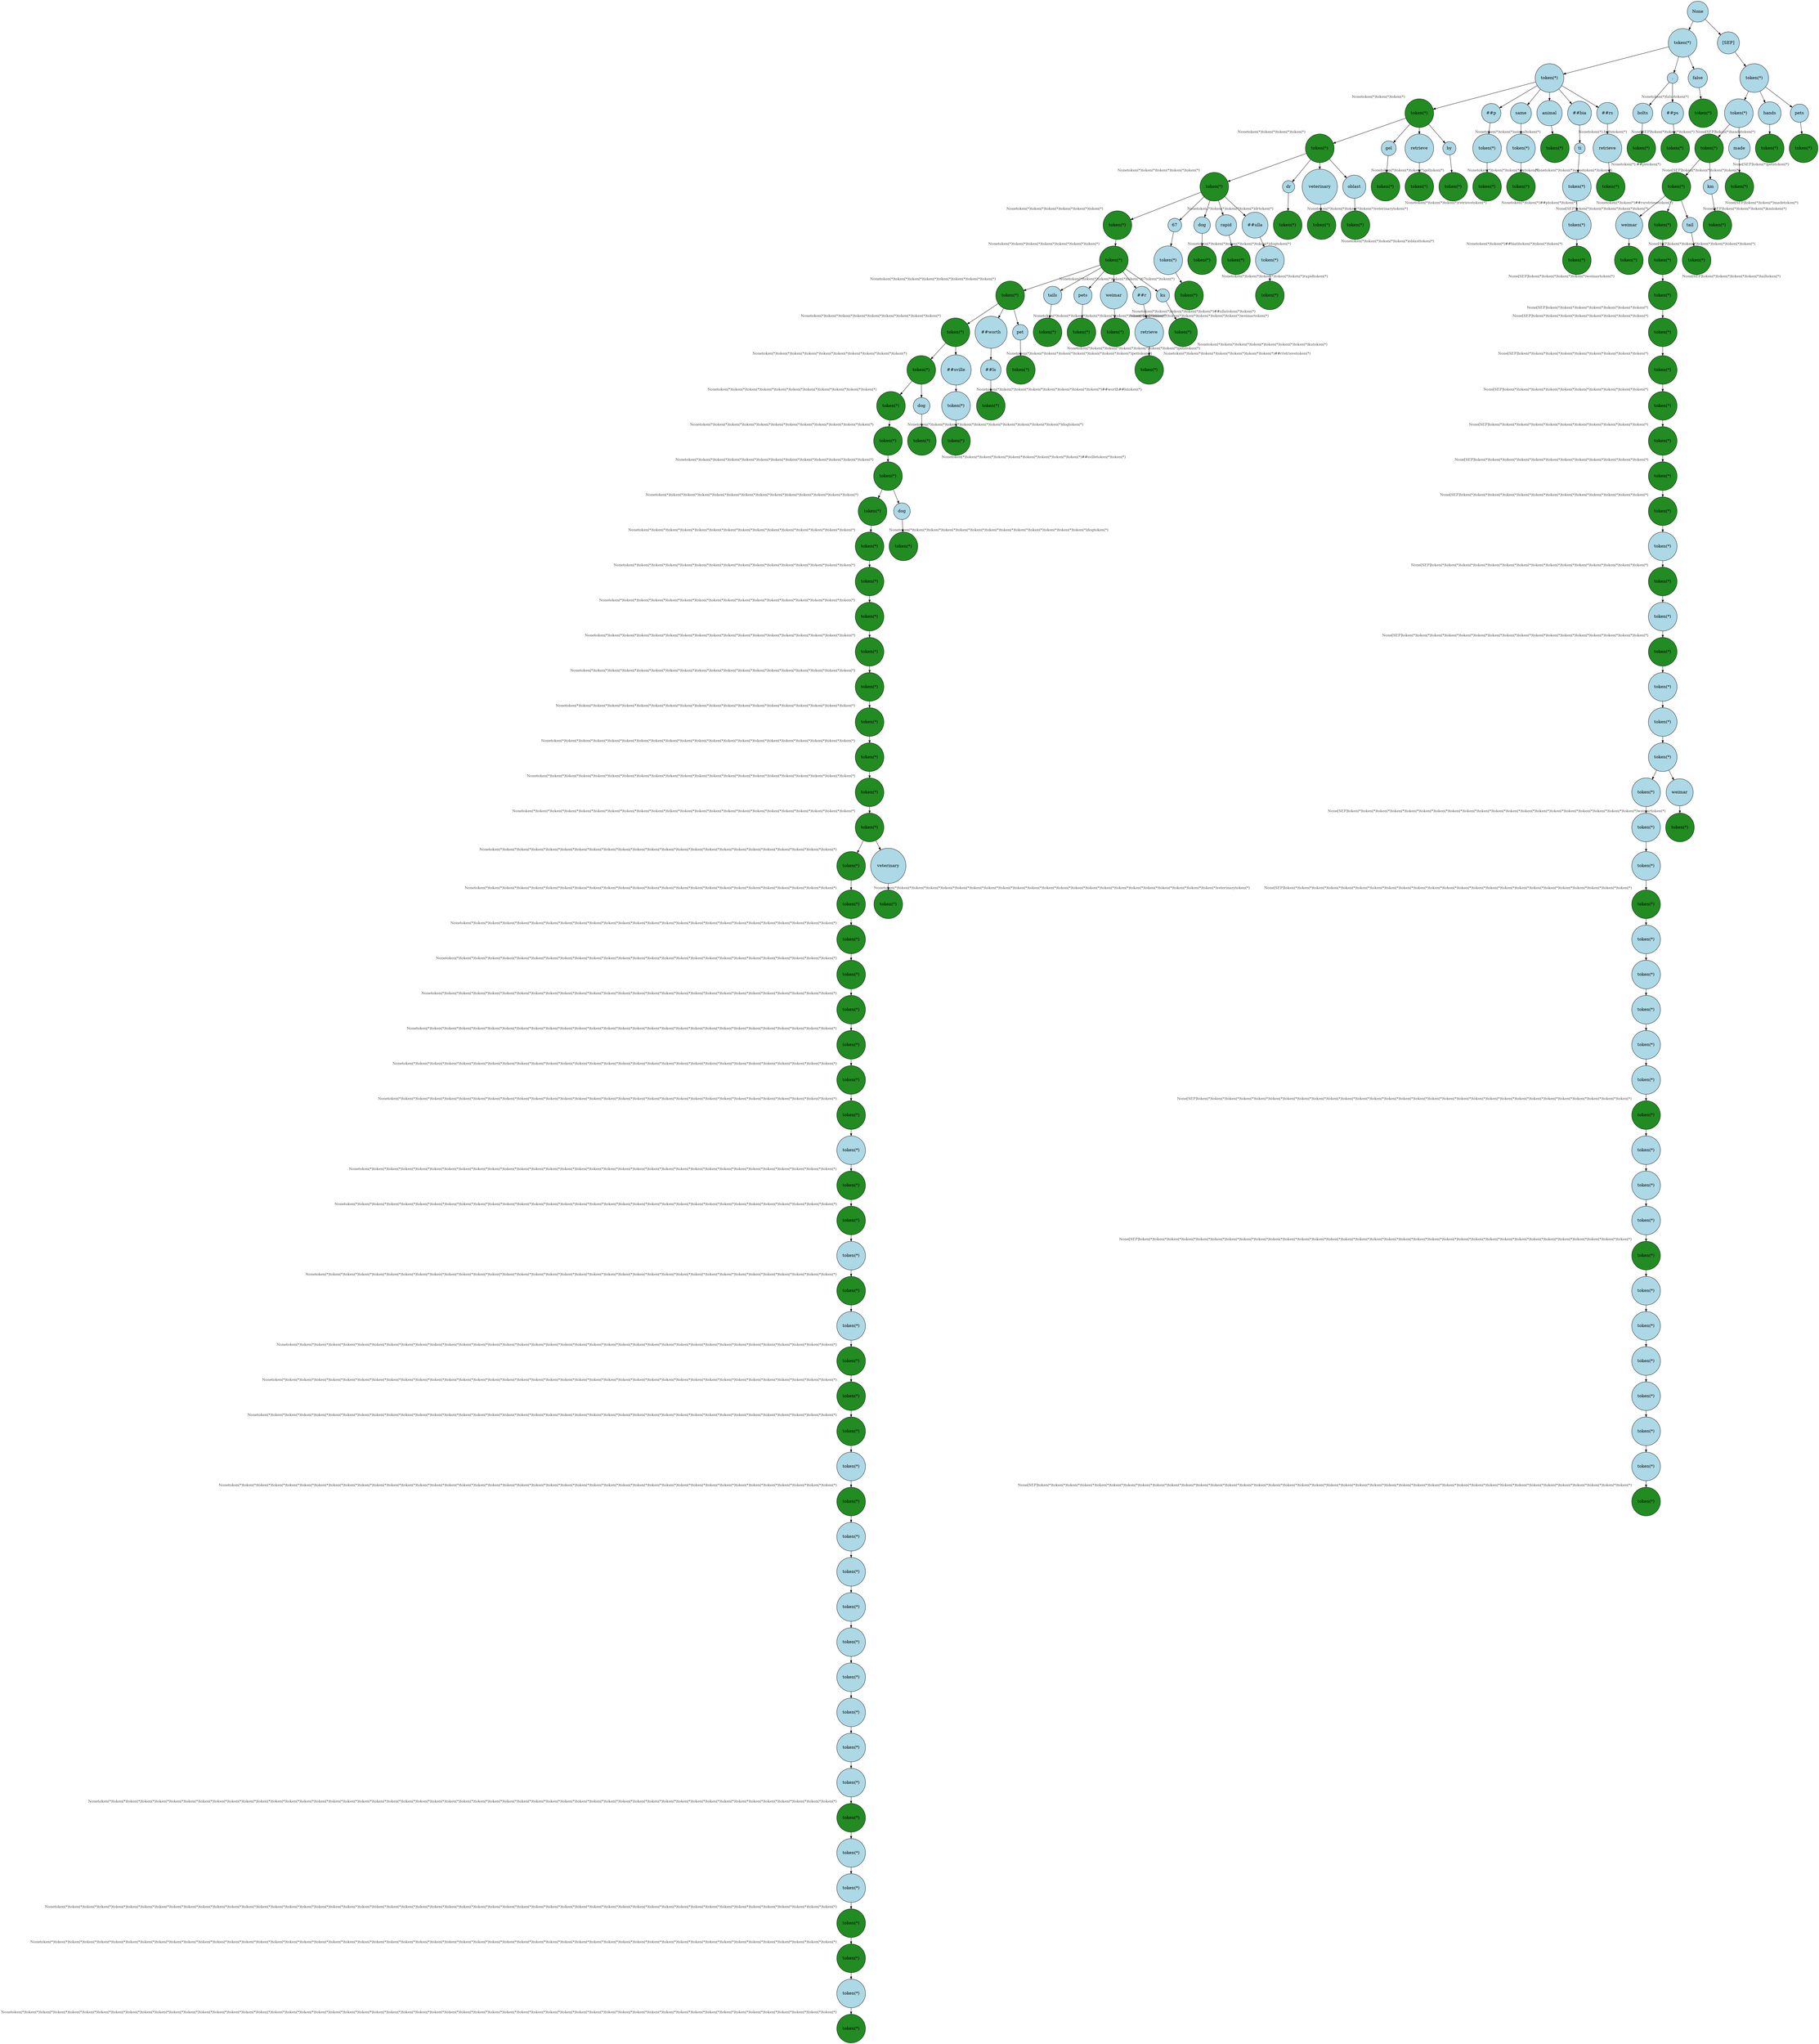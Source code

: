 digraph {
graph [
  nodesep=0.25,
  ranksep=0.3,
  splines=line
];
node [
  style=filled,
  fillcolor=lightblue,
  shape=circle
];
edge [
  arrowsize=0.8,
  color=black
];

140331951719312 [
  label="None"
];
140330620800240 [
  label="token(*)"
];
140330620806128 [
  label="token(*)"
];
140336317104816 [
  label="token(*)"
  xlabel=<<FONT COLOR="grey25" POINT-SIZE="12">Nonetoken(*)token(*)token(*)</FONT>>
  fillcolor="forestgreen"
  color="black"
];
140331952682160 [
  label="token(*)"
  xlabel=<<FONT COLOR="grey25" POINT-SIZE="12">Nonetoken(*)token(*)token(*)token(*)</FONT>>
  fillcolor="forestgreen"
  color="black"
];
140320522259504 [
  label="token(*)"
  xlabel=<<FONT COLOR="grey25" POINT-SIZE="12">Nonetoken(*)token(*)token(*)token(*)token(*)</FONT>>
  fillcolor="forestgreen"
  color="black"
];
140320522261904 [
  label="token(*)"
  xlabel=<<FONT COLOR="grey25" POINT-SIZE="12">Nonetoken(*)token(*)token(*)token(*)token(*)token(*)</FONT>>
  fillcolor="forestgreen"
  color="black"
];
140320523743200 [
  label="token(*)"
  xlabel=<<FONT COLOR="grey25" POINT-SIZE="12">Nonetoken(*)token(*)token(*)token(*)token(*)token(*)token(*)</FONT>>
  fillcolor="forestgreen"
  color="black"
];
140320523743312 [
  label="token(*)"
  xlabel=<<FONT COLOR="grey25" POINT-SIZE="12">Nonetoken(*)token(*)token(*)token(*)token(*)token(*)token(*)token(*)</FONT>>
  fillcolor="forestgreen"
  color="black"
];
140336182620336 [
  label="token(*)"
  xlabel=<<FONT COLOR="grey25" POINT-SIZE="12">Nonetoken(*)token(*)token(*)token(*)token(*)token(*)token(*)token(*)token(*)</FONT>>
  fillcolor="forestgreen"
  color="black"
];
140336182611120 [
  label="token(*)"
  xlabel=<<FONT COLOR="grey25" POINT-SIZE="12">Nonetoken(*)token(*)token(*)token(*)token(*)token(*)token(*)token(*)token(*)token(*)</FONT>>
  fillcolor="forestgreen"
  color="black"
];
140320522349728 [
  label="token(*)"
  xlabel=<<FONT COLOR="grey25" POINT-SIZE="12">Nonetoken(*)token(*)token(*)token(*)token(*)token(*)token(*)token(*)token(*)token(*)token(*)</FONT>>
  fillcolor="forestgreen"
  color="black"
];
140320522349872 [
  label="token(*)"
  xlabel=<<FONT COLOR="grey25" POINT-SIZE="12">Nonetoken(*)token(*)token(*)token(*)token(*)token(*)token(*)token(*)token(*)token(*)token(*)token(*)</FONT>>
  fillcolor="forestgreen"
  color="black"
];
140320523630704 [
  label="token(*)"
  xlabel=<<FONT COLOR="grey25" POINT-SIZE="12">Nonetoken(*)token(*)token(*)token(*)token(*)token(*)token(*)token(*)token(*)token(*)token(*)token(*)token(*)</FONT>>
  fillcolor="forestgreen"
  color="black"
];
140320523629744 [
  label="token(*)"
  xlabel=<<FONT COLOR="grey25" POINT-SIZE="12">Nonetoken(*)token(*)token(*)token(*)token(*)token(*)token(*)token(*)token(*)token(*)token(*)token(*)token(*)token(*)</FONT>>
  fillcolor="forestgreen"
  color="black"
];
140336313115280 [
  label="token(*)"
  xlabel=<<FONT COLOR="grey25" POINT-SIZE="12">Nonetoken(*)token(*)token(*)token(*)token(*)token(*)token(*)token(*)token(*)token(*)token(*)token(*)token(*)token(*)token(*)</FONT>>
  fillcolor="forestgreen"
  color="black"
];
140336313109648 [
  label="token(*)"
  xlabel=<<FONT COLOR="grey25" POINT-SIZE="12">Nonetoken(*)token(*)token(*)token(*)token(*)token(*)token(*)token(*)token(*)token(*)token(*)token(*)token(*)token(*)token(*)token(*)</FONT>>
  fillcolor="forestgreen"
  color="black"
];
140336317800944 [
  label="token(*)"
  xlabel=<<FONT COLOR="grey25" POINT-SIZE="12">Nonetoken(*)token(*)token(*)token(*)token(*)token(*)token(*)token(*)token(*)token(*)token(*)token(*)token(*)token(*)token(*)token(*)token(*)</FONT>>
  fillcolor="forestgreen"
  color="black"
];
140336317806896 [
  label="token(*)"
  xlabel=<<FONT COLOR="grey25" POINT-SIZE="12">Nonetoken(*)token(*)token(*)token(*)token(*)token(*)token(*)token(*)token(*)token(*)token(*)token(*)token(*)token(*)token(*)token(*)token(*)token(*)</FONT>>
  fillcolor="forestgreen"
  color="black"
];
140336318332608 [
  label="token(*)"
  xlabel=<<FONT COLOR="grey25" POINT-SIZE="12">Nonetoken(*)token(*)token(*)token(*)token(*)token(*)token(*)token(*)token(*)token(*)token(*)token(*)token(*)token(*)token(*)token(*)token(*)token(*)token(*)</FONT>>
  fillcolor="forestgreen"
  color="black"
];
140320522708368 [
  label="token(*)"
  xlabel=<<FONT COLOR="grey25" POINT-SIZE="12">Nonetoken(*)token(*)token(*)token(*)token(*)token(*)token(*)token(*)token(*)token(*)token(*)token(*)token(*)token(*)token(*)token(*)token(*)token(*)token(*)token(*)</FONT>>
  fillcolor="forestgreen"
  color="black"
];
140336182820912 [
  label="token(*)"
  xlabel=<<FONT COLOR="grey25" POINT-SIZE="12">Nonetoken(*)token(*)token(*)token(*)token(*)token(*)token(*)token(*)token(*)token(*)token(*)token(*)token(*)token(*)token(*)token(*)token(*)token(*)token(*)token(*)token(*)</FONT>>
  fillcolor="forestgreen"
  color="black"
];
140336182822704 [
  label="token(*)"
  xlabel=<<FONT COLOR="grey25" POINT-SIZE="12">Nonetoken(*)token(*)token(*)token(*)token(*)token(*)token(*)token(*)token(*)token(*)token(*)token(*)token(*)token(*)token(*)token(*)token(*)token(*)token(*)token(*)token(*)token(*)</FONT>>
  fillcolor="forestgreen"
  color="black"
];
140320535703312 [
  label="token(*)"
  xlabel=<<FONT COLOR="grey25" POINT-SIZE="12">Nonetoken(*)token(*)token(*)token(*)token(*)token(*)token(*)token(*)token(*)token(*)token(*)token(*)token(*)token(*)token(*)token(*)token(*)token(*)token(*)token(*)token(*)token(*)token(*)</FONT>>
  fillcolor="forestgreen"
  color="black"
];
140320535698272 [
  label="token(*)"
  xlabel=<<FONT COLOR="grey25" POINT-SIZE="12">Nonetoken(*)token(*)token(*)token(*)token(*)token(*)token(*)token(*)token(*)token(*)token(*)token(*)token(*)token(*)token(*)token(*)token(*)token(*)token(*)token(*)token(*)token(*)token(*)token(*)</FONT>>
  fillcolor="forestgreen"
  color="black"
];
140336318418480 [
  label="token(*)"
  xlabel=<<FONT COLOR="grey25" POINT-SIZE="12">Nonetoken(*)token(*)token(*)token(*)token(*)token(*)token(*)token(*)token(*)token(*)token(*)token(*)token(*)token(*)token(*)token(*)token(*)token(*)token(*)token(*)token(*)token(*)token(*)token(*)token(*)</FONT>>
  fillcolor="forestgreen"
  color="black"
];
140336318427440 [
  label="token(*)"
  xlabel=<<FONT COLOR="grey25" POINT-SIZE="12">Nonetoken(*)token(*)token(*)token(*)token(*)token(*)token(*)token(*)token(*)token(*)token(*)token(*)token(*)token(*)token(*)token(*)token(*)token(*)token(*)token(*)token(*)token(*)token(*)token(*)token(*)token(*)</FONT>>
  fillcolor="forestgreen"
  color="black"
];
140320524783920 [
  label="token(*)"
  xlabel=<<FONT COLOR="grey25" POINT-SIZE="12">Nonetoken(*)token(*)token(*)token(*)token(*)token(*)token(*)token(*)token(*)token(*)token(*)token(*)token(*)token(*)token(*)token(*)token(*)token(*)token(*)token(*)token(*)token(*)token(*)token(*)token(*)token(*)token(*)</FONT>>
  fillcolor="forestgreen"
  color="black"
];
140320524785280 [
  label="token(*)"
  xlabel=<<FONT COLOR="grey25" POINT-SIZE="12">Nonetoken(*)token(*)token(*)token(*)token(*)token(*)token(*)token(*)token(*)token(*)token(*)token(*)token(*)token(*)token(*)token(*)token(*)token(*)token(*)token(*)token(*)token(*)token(*)token(*)token(*)token(*)token(*)token(*)</FONT>>
  fillcolor="forestgreen"
  color="black"
];
140320528123056 [
  label="token(*)"
  xlabel=<<FONT COLOR="grey25" POINT-SIZE="12">Nonetoken(*)token(*)token(*)token(*)token(*)token(*)token(*)token(*)token(*)token(*)token(*)token(*)token(*)token(*)token(*)token(*)token(*)token(*)token(*)token(*)token(*)token(*)token(*)token(*)token(*)token(*)token(*)token(*)token(*)</FONT>>
  fillcolor="forestgreen"
  color="black"
];
140320528129680 [
  label="token(*)"
  xlabel=<<FONT COLOR="grey25" POINT-SIZE="12">Nonetoken(*)token(*)token(*)token(*)token(*)token(*)token(*)token(*)token(*)token(*)token(*)token(*)token(*)token(*)token(*)token(*)token(*)token(*)token(*)token(*)token(*)token(*)token(*)token(*)token(*)token(*)token(*)token(*)token(*)token(*)</FONT>>
  fillcolor="forestgreen"
  color="black"
];
140336313037328 [
  label="token(*)"
  xlabel=<<FONT COLOR="grey25" POINT-SIZE="12">Nonetoken(*)token(*)token(*)token(*)token(*)token(*)token(*)token(*)token(*)token(*)token(*)token(*)token(*)token(*)token(*)token(*)token(*)token(*)token(*)token(*)token(*)token(*)token(*)token(*)token(*)token(*)token(*)token(*)token(*)token(*)token(*)</FONT>>
  fillcolor="forestgreen"
  color="black"
];
140336313032464 [
  label="token(*)"
];
140333233543152 [
  label="token(*)"
  xlabel=<<FONT COLOR="grey25" POINT-SIZE="12">Nonetoken(*)token(*)token(*)token(*)token(*)token(*)token(*)token(*)token(*)token(*)token(*)token(*)token(*)token(*)token(*)token(*)token(*)token(*)token(*)token(*)token(*)token(*)token(*)token(*)token(*)token(*)token(*)token(*)token(*)token(*)token(*)token(*)token(*)</FONT>>
  fillcolor="forestgreen"
  color="black"
];
140333233547312 [
  label="token(*)"
  xlabel=<<FONT COLOR="grey25" POINT-SIZE="12">Nonetoken(*)token(*)token(*)token(*)token(*)token(*)token(*)token(*)token(*)token(*)token(*)token(*)token(*)token(*)token(*)token(*)token(*)token(*)token(*)token(*)token(*)token(*)token(*)token(*)token(*)token(*)token(*)token(*)token(*)token(*)token(*)token(*)token(*)token(*)</FONT>>
  fillcolor="forestgreen"
  color="black"
];
140333235415936 [
  label="token(*)"
];
140333235417280 [
  label="token(*)"
  xlabel=<<FONT COLOR="grey25" POINT-SIZE="12">Nonetoken(*)token(*)token(*)token(*)token(*)token(*)token(*)token(*)token(*)token(*)token(*)token(*)token(*)token(*)token(*)token(*)token(*)token(*)token(*)token(*)token(*)token(*)token(*)token(*)token(*)token(*)token(*)token(*)token(*)token(*)token(*)token(*)token(*)token(*)token(*)token(*)</FONT>>
  fillcolor="forestgreen"
  color="black"
];
140333234829808 [
  label="token(*)"
];
140336316907568 [
  label="token(*)"
  xlabel=<<FONT COLOR="grey25" POINT-SIZE="12">Nonetoken(*)token(*)token(*)token(*)token(*)token(*)token(*)token(*)token(*)token(*)token(*)token(*)token(*)token(*)token(*)token(*)token(*)token(*)token(*)token(*)token(*)token(*)token(*)token(*)token(*)token(*)token(*)token(*)token(*)token(*)token(*)token(*)token(*)token(*)token(*)token(*)token(*)token(*)</FONT>>
  fillcolor="forestgreen"
  color="black"
];
140333235041632 [
  label="token(*)"
  xlabel=<<FONT COLOR="grey25" POINT-SIZE="12">Nonetoken(*)token(*)token(*)token(*)token(*)token(*)token(*)token(*)token(*)token(*)token(*)token(*)token(*)token(*)token(*)token(*)token(*)token(*)token(*)token(*)token(*)token(*)token(*)token(*)token(*)token(*)token(*)token(*)token(*)token(*)token(*)token(*)token(*)token(*)token(*)token(*)token(*)token(*)token(*)</FONT>>
  fillcolor="forestgreen"
  color="black"
];
140333235041264 [
  label="token(*)"
  xlabel=<<FONT COLOR="grey25" POINT-SIZE="12">Nonetoken(*)token(*)token(*)token(*)token(*)token(*)token(*)token(*)token(*)token(*)token(*)token(*)token(*)token(*)token(*)token(*)token(*)token(*)token(*)token(*)token(*)token(*)token(*)token(*)token(*)token(*)token(*)token(*)token(*)token(*)token(*)token(*)token(*)token(*)token(*)token(*)token(*)token(*)token(*)token(*)</FONT>>
  fillcolor="forestgreen"
  color="black"
];
140333235170608 [
  label="token(*)"
];
140333235170224 [
  label="token(*)"
  xlabel=<<FONT COLOR="grey25" POINT-SIZE="12">Nonetoken(*)token(*)token(*)token(*)token(*)token(*)token(*)token(*)token(*)token(*)token(*)token(*)token(*)token(*)token(*)token(*)token(*)token(*)token(*)token(*)token(*)token(*)token(*)token(*)token(*)token(*)token(*)token(*)token(*)token(*)token(*)token(*)token(*)token(*)token(*)token(*)token(*)token(*)token(*)token(*)token(*)token(*)</FONT>>
  fillcolor="forestgreen"
  color="black"
];
140333233699728 [
  label="token(*)"
];
140333233697328 [
  label="token(*)"
];
140334232616432 [
  label="token(*)"
];
140334232614352 [
  label="token(*)"
];
140333233710848 [
  label="token(*)"
];
140333233714304 [
  label="token(*)"
];
140333233654000 [
  label="token(*)"
];
140333233657584 [
  label="token(*)"
];
140333233466288 [
  label="token(*)"
  xlabel=<<FONT COLOR="grey25" POINT-SIZE="12">Nonetoken(*)token(*)token(*)token(*)token(*)token(*)token(*)token(*)token(*)token(*)token(*)token(*)token(*)token(*)token(*)token(*)token(*)token(*)token(*)token(*)token(*)token(*)token(*)token(*)token(*)token(*)token(*)token(*)token(*)token(*)token(*)token(*)token(*)token(*)token(*)token(*)token(*)token(*)token(*)token(*)token(*)token(*)token(*)token(*)token(*)token(*)token(*)token(*)token(*)token(*)token(*)</FONT>>
  fillcolor="forestgreen"
  color="black"
];
140333233459328 [
  label="token(*)"
];
140333234004944 [
  label="token(*)"
];
140333234010224 [
  label="token(*)"
  xlabel=<<FONT COLOR="grey25" POINT-SIZE="12">Nonetoken(*)token(*)token(*)token(*)token(*)token(*)token(*)token(*)token(*)token(*)token(*)token(*)token(*)token(*)token(*)token(*)token(*)token(*)token(*)token(*)token(*)token(*)token(*)token(*)token(*)token(*)token(*)token(*)token(*)token(*)token(*)token(*)token(*)token(*)token(*)token(*)token(*)token(*)token(*)token(*)token(*)token(*)token(*)token(*)token(*)token(*)token(*)token(*)token(*)token(*)token(*)token(*)token(*)token(*)</FONT>>
  fillcolor="forestgreen"
  color="black"
];
140333234665568 [
  label="token(*)"
  xlabel=<<FONT COLOR="grey25" POINT-SIZE="12">Nonetoken(*)token(*)token(*)token(*)token(*)token(*)token(*)token(*)token(*)token(*)token(*)token(*)token(*)token(*)token(*)token(*)token(*)token(*)token(*)token(*)token(*)token(*)token(*)token(*)token(*)token(*)token(*)token(*)token(*)token(*)token(*)token(*)token(*)token(*)token(*)token(*)token(*)token(*)token(*)token(*)token(*)token(*)token(*)token(*)token(*)token(*)token(*)token(*)token(*)token(*)token(*)token(*)token(*)token(*)token(*)</FONT>>
  fillcolor="forestgreen"
  color="black"
];
140333234662592 [
  label="token(*)"
];
140336318639152 [
  label="token(*)"
  xlabel=<<FONT COLOR="grey25" POINT-SIZE="12">Nonetoken(*)token(*)token(*)token(*)token(*)token(*)token(*)token(*)token(*)token(*)token(*)token(*)token(*)token(*)token(*)token(*)token(*)token(*)token(*)token(*)token(*)token(*)token(*)token(*)token(*)token(*)token(*)token(*)token(*)token(*)token(*)token(*)token(*)token(*)token(*)token(*)token(*)token(*)token(*)token(*)token(*)token(*)token(*)token(*)token(*)token(*)token(*)token(*)token(*)token(*)token(*)token(*)token(*)token(*)token(*)token(*)token(*)</FONT>>
  fillcolor="forestgreen"
  color="black"
];
140320535695392 [
  label="veterinary"
];
140336318417200 [
  label="token(*)"
  xlabel=<<FONT COLOR="grey25" POINT-SIZE="12">Nonetoken(*)token(*)token(*)token(*)token(*)token(*)token(*)token(*)token(*)token(*)token(*)token(*)token(*)token(*)token(*)token(*)token(*)token(*)token(*)token(*)token(*)token(*)token(*)veterinarytoken(*)</FONT>>
  fillcolor="forestgreen"
  color="black"
];
140320523618864 [
  label="dog"
];
140320523630864 [
  label="token(*)"
  xlabel=<<FONT COLOR="grey25" POINT-SIZE="12">Nonetoken(*)token(*)token(*)token(*)token(*)token(*)token(*)token(*)token(*)token(*)token(*)token(*)token(*)dogtoken(*)</FONT>>
  fillcolor="forestgreen"
  color="black"
];
140320523123376 [
  label="dog"
];
140320522350016 [
  label="token(*)"
  xlabel=<<FONT COLOR="grey25" POINT-SIZE="12">Nonetoken(*)token(*)token(*)token(*)token(*)token(*)token(*)token(*)token(*)token(*)dogtoken(*)</FONT>>
  fillcolor="forestgreen"
  color="black"
];
140320523123248 [
  label="##sville"
];
140320522350160 [
  label="token(*)"
];
140320522350304 [
  label="token(*)"
  xlabel=<<FONT COLOR="grey25" POINT-SIZE="12">Nonetoken(*)token(*)token(*)token(*)token(*)token(*)token(*)token(*)token(*)##svilletoken(*)token(*)</FONT>>
  fillcolor="forestgreen"
  color="black"
];
140320523120560 [
  label="##worth"
];
140320523120048 [
  label="##ls"
];
140320523121712 [
  label="token(*)"
  xlabel=<<FONT COLOR="grey25" POINT-SIZE="12">Nonetoken(*)token(*)token(*)token(*)token(*)token(*)token(*)token(*)##worth##lstoken(*)</FONT>>
  fillcolor="forestgreen"
  color="black"
];
140320523743424 [
  label="pet"
];
140320523123760 [
  label="token(*)"
  xlabel=<<FONT COLOR="grey25" POINT-SIZE="12">Nonetoken(*)token(*)token(*)token(*)token(*)token(*)token(*)token(*)pettoken(*)</FONT>>
  fillcolor="forestgreen"
  color="black"
];
140320523743536 [
  label="tails"
];
140336182766384 [
  label="token(*)"
  xlabel=<<FONT COLOR="grey25" POINT-SIZE="12">Nonetoken(*)token(*)token(*)token(*)token(*)token(*)token(*)tailstoken(*)</FONT>>
  fillcolor="forestgreen"
  color="black"
];
140320523743648 [
  label="pets"
];
140336182757808 [
  label="token(*)"
  xlabel=<<FONT COLOR="grey25" POINT-SIZE="12">Nonetoken(*)token(*)token(*)token(*)token(*)token(*)token(*)petstoken(*)</FONT>>
  fillcolor="forestgreen"
  color="black"
];
140320523743760 [
  label="weimar"
];
140336182755760 [
  label="token(*)"
  xlabel=<<FONT COLOR="grey25" POINT-SIZE="12">Nonetoken(*)token(*)token(*)token(*)token(*)token(*)token(*)weimartoken(*)</FONT>>
  fillcolor="forestgreen"
  color="black"
];
140320523743872 [
  label="##r"
];
140320523743984 [
  label="retrieve"
];
140336182763696 [
  label="token(*)"
  xlabel=<<FONT COLOR="grey25" POINT-SIZE="12">Nonetoken(*)token(*)token(*)token(*)token(*)token(*)token(*)##rretrievetoken(*)</FONT>>
  fillcolor="forestgreen"
  color="black"
];
140320523742864 [
  label="ku"
];
140320523743088 [
  label="token(*)"
  xlabel=<<FONT COLOR="grey25" POINT-SIZE="12">Nonetoken(*)token(*)token(*)token(*)token(*)token(*)token(*)kutoken(*)</FONT>>
  fillcolor="forestgreen"
  color="black"
];
140320522262192 [
  label="67"
];
140320522257488 [
  label="token(*)"
];
140320523742976 [
  label="token(*)"
  xlabel=<<FONT COLOR="grey25" POINT-SIZE="12">Nonetoken(*)token(*)token(*)token(*)token(*)67token(*)token(*)</FONT>>
  fillcolor="forestgreen"
  color="black"
];
140320522258064 [
  label="dog"
];
140320524104496 [
  label="token(*)"
  xlabel=<<FONT COLOR="grey25" POINT-SIZE="12">Nonetoken(*)token(*)token(*)token(*)token(*)dogtoken(*)</FONT>>
  fillcolor="forestgreen"
  color="black"
];
140320524106224 [
  label="rapid"
];
140320523742752 [
  label="token(*)"
  xlabel=<<FONT COLOR="grey25" POINT-SIZE="12">Nonetoken(*)token(*)token(*)token(*)token(*)rapidtoken(*)</FONT>>
  fillcolor="forestgreen"
  color="black"
];
140320524105840 [
  label="##ulla"
];
140320523742640 [
  label="token(*)"
];
140320523742528 [
  label="token(*)"
  xlabel=<<FONT COLOR="grey25" POINT-SIZE="12">Nonetoken(*)token(*)token(*)token(*)token(*)##ullatoken(*)token(*)</FONT>>
  fillcolor="forestgreen"
  color="black"
];
140331952684480 [
  label="dr"
];
140320524102768 [
  label="token(*)"
  xlabel=<<FONT COLOR="grey25" POINT-SIZE="12">Nonetoken(*)token(*)token(*)token(*)drtoken(*)</FONT>>
  fillcolor="forestgreen"
  color="black"
];
140320524102864 [
  label="veterinary"
];
140320524104400 [
  label="token(*)"
  xlabel=<<FONT COLOR="grey25" POINT-SIZE="12">Nonetoken(*)token(*)token(*)token(*)veterinarytoken(*)</FONT>>
  fillcolor="forestgreen"
  color="black"
];
140320524104592 [
  label="oblast"
];
140320524104208 [
  label="token(*)"
  xlabel=<<FONT COLOR="grey25" POINT-SIZE="12">Nonetoken(*)token(*)token(*)token(*)oblasttoken(*)</FONT>>
  fillcolor="forestgreen"
  color="black"
];
140331952669840 [
  label="gel"
];
140331952684160 [
  label="token(*)"
  xlabel=<<FONT COLOR="grey25" POINT-SIZE="12">Nonetoken(*)token(*)token(*)geltoken(*)</FONT>>
  fillcolor="forestgreen"
  color="black"
];
140331952675520 [
  label="retrieve"
];
140320524104976 [
  label="token(*)"
  xlabel=<<FONT COLOR="grey25" POINT-SIZE="12">Nonetoken(*)token(*)token(*)retrievetoken(*)</FONT>>
  fillcolor="forestgreen"
  color="black"
];
140331952684080 [
  label="by"
];
140331952674160 [
  label="token(*)"
  xlabel=<<FONT COLOR="grey25" POINT-SIZE="12">Nonetoken(*)token(*)token(*)bytoken(*)</FONT>>
  fillcolor="forestgreen"
  color="black"
];
140331950651056 [
  label="##p"
];
140331952668880 [
  label="token(*)"
];
140331952672240 [
  label="token(*)"
  xlabel=<<FONT COLOR="grey25" POINT-SIZE="12">Nonetoken(*)token(*)##ptoken(*)token(*)</FONT>>
  fillcolor="forestgreen"
  color="black"
];
140331952678480 [
  label="same"
];
140331952683760 [
  label="token(*)"
];
140320524106512 [
  label="token(*)"
  xlabel=<<FONT COLOR="grey25" POINT-SIZE="12">Nonetoken(*)token(*)sametoken(*)token(*)</FONT>>
  fillcolor="forestgreen"
  color="black"
];
140331952671120 [
  label="animal"
];
140331952676880 [
  label="token(*)"
  xlabel=<<FONT COLOR="grey25" POINT-SIZE="12">Nonetoken(*)token(*)animaltoken(*)</FONT>>
  fillcolor="forestgreen"
  color="black"
];
140331952680480 [
  label="##bia"
];
140331952669520 [
  label="ti"
];
140331952672400 [
  label="token(*)"
];
140320524103344 [
  label="token(*)"
];
140320524105456 [
  label="token(*)"
  xlabel=<<FONT COLOR="grey25" POINT-SIZE="12">Nonetoken(*)token(*)##biatitoken(*)token(*)token(*)</FONT>>
  fillcolor="forestgreen"
  color="black"
];
140331952673040 [
  label="##rs"
];
140331952673280 [
  label="retrieve"
];
140320524106032 [
  label="token(*)"
  xlabel=<<FONT COLOR="grey25" POINT-SIZE="12">Nonetoken(*)token(*)##rsretrievetoken(*)</FONT>>
  fillcolor="forestgreen"
  color="black"
];
140331950639472 [
  label="."
];
140331950653232 [
  label="bolts"
];
140331952681680 [
  label="token(*)"
  xlabel=<<FONT COLOR="grey25" POINT-SIZE="12">Nonetoken(*).boltstoken(*)</FONT>>
  fillcolor="forestgreen"
  color="black"
];
140331950642416 [
  label="##ps"
];
140331952682480 [
  label="token(*)"
  xlabel=<<FONT COLOR="grey25" POINT-SIZE="12">Nonetoken(*).##pstoken(*)</FONT>>
  fillcolor="forestgreen"
  color="black"
];
140331950646576 [
  label="false"
];
140331952670320 [
  label="token(*)"
  xlabel=<<FONT COLOR="grey25" POINT-SIZE="12">Nonetoken(*)falsetoken(*)</FONT>>
  fillcolor="forestgreen"
  color="black"
];
140331950647536 [
  label="[SEP]"
];
140331950641520 [
  label="token(*)"
];
140331952674880 [
  label="token(*)"
];
140331952676080 [
  label="token(*)"
  xlabel=<<FONT COLOR="grey25" POINT-SIZE="12">None[SEP]token(*)token(*)token(*)</FONT>>
  fillcolor="forestgreen"
  color="black"
];
140320524106128 [
  label="token(*)"
  xlabel=<<FONT COLOR="grey25" POINT-SIZE="12">None[SEP]token(*)token(*)token(*)token(*)</FONT>>
  fillcolor="forestgreen"
  color="black"
];
140320524105744 [
  label="weimar"
];
140320524102480 [
  label="token(*)"
  xlabel=<<FONT COLOR="grey25" POINT-SIZE="12">None[SEP]token(*)token(*)token(*)token(*)weimartoken(*)</FONT>>
  fillcolor="forestgreen"
  color="black"
];
140320524104880 [
  label="token(*)"
  xlabel=<<FONT COLOR="grey25" POINT-SIZE="12">None[SEP]token(*)token(*)token(*)token(*)token(*)</FONT>>
  fillcolor="forestgreen"
  color="black"
];
140320523742080 [
  label="token(*)"
  xlabel=<<FONT COLOR="grey25" POINT-SIZE="12">None[SEP]token(*)token(*)token(*)token(*)token(*)token(*)</FONT>>
  fillcolor="forestgreen"
  color="black"
];
140320523744320 [
  label="token(*)"
  xlabel=<<FONT COLOR="grey25" POINT-SIZE="12">None[SEP]token(*)token(*)token(*)token(*)token(*)token(*)token(*)</FONT>>
  fillcolor="forestgreen"
  color="black"
];
140334231871536 [
  label="token(*)"
  xlabel=<<FONT COLOR="grey25" POINT-SIZE="12">None[SEP]token(*)token(*)token(*)token(*)token(*)token(*)token(*)token(*)</FONT>>
  fillcolor="forestgreen"
  color="black"
];
140334231870384 [
  label="token(*)"
  xlabel=<<FONT COLOR="grey25" POINT-SIZE="12">None[SEP]token(*)token(*)token(*)token(*)token(*)token(*)token(*)token(*)token(*)</FONT>>
  fillcolor="forestgreen"
  color="black"
];
140320522348288 [
  label="token(*)"
  xlabel=<<FONT COLOR="grey25" POINT-SIZE="12">None[SEP]token(*)token(*)token(*)token(*)token(*)token(*)token(*)token(*)token(*)token(*)</FONT>>
  fillcolor="forestgreen"
  color="black"
];
140320522343968 [
  label="token(*)"
  xlabel=<<FONT COLOR="grey25" POINT-SIZE="12">None[SEP]token(*)token(*)token(*)token(*)token(*)token(*)token(*)token(*)token(*)token(*)token(*)</FONT>>
  fillcolor="forestgreen"
  color="black"
];
140320523622544 [
  label="token(*)"
  xlabel=<<FONT COLOR="grey25" POINT-SIZE="12">None[SEP]token(*)token(*)token(*)token(*)token(*)token(*)token(*)token(*)token(*)token(*)token(*)token(*)</FONT>>
  fillcolor="forestgreen"
  color="black"
];
140320523623504 [
  label="token(*)"
  xlabel=<<FONT COLOR="grey25" POINT-SIZE="12">None[SEP]token(*)token(*)token(*)token(*)token(*)token(*)token(*)token(*)token(*)token(*)token(*)token(*)token(*)</FONT>>
  fillcolor="forestgreen"
  color="black"
];
140336313111056 [
  label="token(*)"
];
140336313108592 [
  label="token(*)"
  xlabel=<<FONT COLOR="grey25" POINT-SIZE="12">None[SEP]token(*)token(*)token(*)token(*)token(*)token(*)token(*)token(*)token(*)token(*)token(*)token(*)token(*)token(*)token(*)</FONT>>
  fillcolor="forestgreen"
  color="black"
];
140336317802288 [
  label="token(*)"
];
140336317801904 [
  label="token(*)"
  xlabel=<<FONT COLOR="grey25" POINT-SIZE="12">None[SEP]token(*)token(*)token(*)token(*)token(*)token(*)token(*)token(*)token(*)token(*)token(*)token(*)token(*)token(*)token(*)token(*)token(*)</FONT>>
  fillcolor="forestgreen"
  color="black"
];
140320522711280 [
  label="token(*)"
];
140320522708576 [
  label="token(*)"
];
140336182823600 [
  label="token(*)"
];
140333234035088 [
  label="token(*)"
];
140320535706192 [
  label="token(*)"
];
140320535694192 [
  label="token(*)"
];
140336318419760 [
  label="token(*)"
  xlabel=<<FONT COLOR="grey25" POINT-SIZE="12">None[SEP]token(*)token(*)token(*)token(*)token(*)token(*)token(*)token(*)token(*)token(*)token(*)token(*)token(*)token(*)token(*)token(*)token(*)token(*)token(*)token(*)token(*)token(*)token(*)token(*)</FONT>>
  fillcolor="forestgreen"
  color="black"
];
140336318426160 [
  label="token(*)"
];
140320524787184 [
  label="token(*)"
];
140320524795072 [
  label="token(*)"
];
140320528128816 [
  label="token(*)"
];
140320528129968 [
  label="token(*)"
];
140336313029728 [
  label="token(*)"
  xlabel=<<FONT COLOR="grey25" POINT-SIZE="12">None[SEP]token(*)token(*)token(*)token(*)token(*)token(*)token(*)token(*)token(*)token(*)token(*)token(*)token(*)token(*)token(*)token(*)token(*)token(*)token(*)token(*)token(*)token(*)token(*)token(*)token(*)token(*)token(*)token(*)token(*)token(*)</FONT>>
  fillcolor="forestgreen"
  color="black"
];
140336313034288 [
  label="token(*)"
];
140333233546032 [
  label="token(*)"
];
140333233546672 [
  label="token(*)"
];
140333235418624 [
  label="token(*)"
  xlabel=<<FONT COLOR="grey25" POINT-SIZE="12">None[SEP]token(*)token(*)token(*)token(*)token(*)token(*)token(*)token(*)token(*)token(*)token(*)token(*)token(*)token(*)token(*)token(*)token(*)token(*)token(*)token(*)token(*)token(*)token(*)token(*)token(*)token(*)token(*)token(*)token(*)token(*)token(*)token(*)token(*)token(*)</FONT>>
  fillcolor="forestgreen"
  color="black"
];
140333235416272 [
  label="token(*)"
];
140336316908272 [
  label="token(*)"
];
140336316907920 [
  label="token(*)"
];
140333235040528 [
  label="token(*)"
];
140333235042736 [
  label="token(*)"
];
140333235169456 [
  label="token(*)"
];
140333235172144 [
  label="token(*)"
  xlabel=<<FONT COLOR="grey25" POINT-SIZE="12">None[SEP]token(*)token(*)token(*)token(*)token(*)token(*)token(*)token(*)token(*)token(*)token(*)token(*)token(*)token(*)token(*)token(*)token(*)token(*)token(*)token(*)token(*)token(*)token(*)token(*)token(*)token(*)token(*)token(*)token(*)token(*)token(*)token(*)token(*)token(*)token(*)token(*)token(*)token(*)token(*)token(*)token(*)</FONT>>
  fillcolor="forestgreen"
  color="black"
];
140333234040912 [
  label="weimar"
];
140333234037328 [
  label="token(*)"
  xlabel=<<FONT COLOR="grey25" POINT-SIZE="12">None[SEP]token(*)token(*)token(*)token(*)token(*)token(*)token(*)token(*)token(*)token(*)token(*)token(*)token(*)token(*)token(*)token(*)token(*)token(*)token(*)token(*)weimartoken(*)</FONT>>
  fillcolor="forestgreen"
  color="black"
];
140320524103632 [
  label="tail"
];
140320524092016 [
  label="token(*)"
  xlabel=<<FONT COLOR="grey25" POINT-SIZE="12">None[SEP]token(*)token(*)token(*)token(*)tailtoken(*)</FONT>>
  fillcolor="forestgreen"
  color="black"
];
140331952670400 [
  label="km"
];
140320524091824 [
  label="token(*)"
  xlabel=<<FONT COLOR="grey25" POINT-SIZE="12">None[SEP]token(*)token(*)token(*)kmtoken(*)</FONT>>
  fillcolor="forestgreen"
  color="black"
];
140331952673840 [
  label="made"
];
140331952677920 [
  label="token(*)"
  xlabel=<<FONT COLOR="grey25" POINT-SIZE="12">None[SEP]token(*)token(*)madetoken(*)</FONT>>
  fillcolor="forestgreen"
  color="black"
];
140331950637232 [
  label="hands"
];
140331952684960 [
  label="token(*)"
  xlabel=<<FONT COLOR="grey25" POINT-SIZE="12">None[SEP]token(*)handstoken(*)</FONT>>
  fillcolor="forestgreen"
  color="black"
];
140331950647472 [
  label="pets"
];
140331952680560 [
  label="token(*)"
  xlabel=<<FONT COLOR="grey25" POINT-SIZE="12">None[SEP]token(*)petstoken(*)</FONT>>
  fillcolor="forestgreen"
  color="black"
];
140333234662592 -> 140336318639152 [

];
140333234665568 -> 140333234662592 [

];
140333234010224 -> 140333234665568 [

];
140333234004944 -> 140333234010224 [

];
140333233459328 -> 140333234004944 [

];
140333233466288 -> 140333233459328 [

];
140333233657584 -> 140333233466288 [

];
140333233654000 -> 140333233657584 [

];
140333233714304 -> 140333233654000 [

];
140333233710848 -> 140333233714304 [

];
140334232614352 -> 140333233710848 [

];
140334232616432 -> 140334232614352 [

];
140333233697328 -> 140334232616432 [

];
140333233699728 -> 140333233697328 [

];
140333235170224 -> 140333233699728 [

];
140333235170608 -> 140333235170224 [

];
140333235041264 -> 140333235170608 [

];
140333235041632 -> 140333235041264 [

];
140336316907568 -> 140333235041632 [

];
140333234829808 -> 140336316907568 [

];
140333235417280 -> 140333234829808 [

];
140333235415936 -> 140333235417280 [

];
140333233547312 -> 140333235415936 [

];
140333233543152 -> 140333233547312 [

];
140336313032464 -> 140333233543152 [

];
140336313037328 -> 140336313032464 [

];
140320528129680 -> 140336313037328 [

];
140320528123056 -> 140320528129680 [

];
140320524785280 -> 140320528123056 [

];
140320524783920 -> 140320524785280 [

];
140336318427440 -> 140320524783920 [

];
140336318418480 -> 140336318427440 [

];
140320535698272 -> 140336318418480 [

];
140320535703312 -> 140320535698272 [

];
140320535695392 -> 140336318417200 [

];
140320535703312 -> 140320535695392 [

];
140336182822704 -> 140320535703312 [

];
140336182820912 -> 140336182822704 [

];
140320522708368 -> 140336182820912 [

];
140336318332608 -> 140320522708368 [

];
140336317806896 -> 140336318332608 [

];
140336317800944 -> 140336317806896 [

];
140336313109648 -> 140336317800944 [

];
140336313115280 -> 140336313109648 [

];
140320523629744 -> 140336313115280 [

];
140320523630704 -> 140320523629744 [

];
140320523618864 -> 140320523630864 [

];
140320523630704 -> 140320523618864 [

];
140320522349872 -> 140320523630704 [

];
140320522349728 -> 140320522349872 [

];
140336182611120 -> 140320522349728 [

];
140320523123376 -> 140320522350016 [

];
140336182611120 -> 140320523123376 [

];
140336182620336 -> 140336182611120 [

];
140320522350160 -> 140320522350304 [

];
140320523123248 -> 140320522350160 [

];
140336182620336 -> 140320523123248 [

];
140320523743312 -> 140336182620336 [

];
140320523120048 -> 140320523121712 [

];
140320523120560 -> 140320523120048 [

];
140320523743312 -> 140320523120560 [

];
140320523743424 -> 140320523123760 [

];
140320523743312 -> 140320523743424 [

];
140320523743200 -> 140320523743312 [

];
140320523743536 -> 140336182766384 [

];
140320523743200 -> 140320523743536 [

];
140320523743648 -> 140336182757808 [

];
140320523743200 -> 140320523743648 [

];
140320523743760 -> 140336182755760 [

];
140320523743200 -> 140320523743760 [

];
140320523743984 -> 140336182763696 [

];
140320523743872 -> 140320523743984 [

];
140320523743200 -> 140320523743872 [

];
140320523742864 -> 140320523743088 [

];
140320523743200 -> 140320523742864 [

];
140320522261904 -> 140320523743200 [

];
140320522259504 -> 140320522261904 [

];
140320522257488 -> 140320523742976 [

];
140320522262192 -> 140320522257488 [

];
140320522259504 -> 140320522262192 [

];
140320522258064 -> 140320524104496 [

];
140320522259504 -> 140320522258064 [

];
140320524106224 -> 140320523742752 [

];
140320522259504 -> 140320524106224 [

];
140320523742640 -> 140320523742528 [

];
140320524105840 -> 140320523742640 [

];
140320522259504 -> 140320524105840 [

];
140331952682160 -> 140320522259504 [

];
140331952684480 -> 140320524102768 [

];
140331952682160 -> 140331952684480 [

];
140320524102864 -> 140320524104400 [

];
140331952682160 -> 140320524102864 [

];
140320524104592 -> 140320524104208 [

];
140331952682160 -> 140320524104592 [

];
140336317104816 -> 140331952682160 [

];
140331952669840 -> 140331952684160 [

];
140336317104816 -> 140331952669840 [

];
140331952675520 -> 140320524104976 [

];
140336317104816 -> 140331952675520 [

];
140331952684080 -> 140331952674160 [

];
140336317104816 -> 140331952684080 [

];
140330620806128 -> 140336317104816 [

];
140331952668880 -> 140331952672240 [

];
140331950651056 -> 140331952668880 [

];
140330620806128 -> 140331950651056 [

];
140331952683760 -> 140320524106512 [

];
140331952678480 -> 140331952683760 [

];
140330620806128 -> 140331952678480 [

];
140331952671120 -> 140331952676880 [

];
140330620806128 -> 140331952671120 [

];
140320524103344 -> 140320524105456 [

];
140331952672400 -> 140320524103344 [

];
140331952669520 -> 140331952672400 [

];
140331952680480 -> 140331952669520 [

];
140330620806128 -> 140331952680480 [

];
140331952673280 -> 140320524106032 [

];
140331952673040 -> 140331952673280 [

];
140330620806128 -> 140331952673040 [

];
140330620800240 -> 140330620806128 [

];
140331950653232 -> 140331952681680 [

];
140331950639472 -> 140331950653232 [

];
140331950642416 -> 140331952682480 [

];
140331950639472 -> 140331950642416 [

];
140330620800240 -> 140331950639472 [

];
140331950646576 -> 140331952670320 [

];
140330620800240 -> 140331950646576 [

];
140331951719312 -> 140330620800240 [

];
140320524105744 -> 140320524102480 [

];
140320524106128 -> 140320524105744 [

];
140333235169456 -> 140333235172144 [

];
140333235042736 -> 140333235169456 [

];
140333235040528 -> 140333235042736 [

];
140336316907920 -> 140333235040528 [

];
140336316908272 -> 140336316907920 [

];
140333235416272 -> 140336316908272 [

];
140333235418624 -> 140333235416272 [

];
140333233546672 -> 140333235418624 [

];
140333233546032 -> 140333233546672 [

];
140336313034288 -> 140333233546032 [

];
140336313029728 -> 140336313034288 [

];
140320528129968 -> 140336313029728 [

];
140320528128816 -> 140320528129968 [

];
140320524795072 -> 140320528128816 [

];
140320524787184 -> 140320524795072 [

];
140336318426160 -> 140320524787184 [

];
140336318419760 -> 140336318426160 [

];
140320535694192 -> 140336318419760 [

];
140320535706192 -> 140320535694192 [

];
140333234035088 -> 140320535706192 [

];
140336182823600 -> 140333234035088 [

];
140333234040912 -> 140333234037328 [

];
140336182823600 -> 140333234040912 [

];
140320522708576 -> 140336182823600 [

];
140320522711280 -> 140320522708576 [

];
140336317801904 -> 140320522711280 [

];
140336317802288 -> 140336317801904 [

];
140336313108592 -> 140336317802288 [

];
140336313111056 -> 140336313108592 [

];
140320523623504 -> 140336313111056 [

];
140320523622544 -> 140320523623504 [

];
140320522343968 -> 140320523622544 [

];
140320522348288 -> 140320522343968 [

];
140334231870384 -> 140320522348288 [

];
140334231871536 -> 140334231870384 [

];
140320523744320 -> 140334231871536 [

];
140320523742080 -> 140320523744320 [

];
140320524104880 -> 140320523742080 [

];
140320524106128 -> 140320524104880 [

];
140320524103632 -> 140320524092016 [

];
140320524106128 -> 140320524103632 [

];
140331952676080 -> 140320524106128 [

];
140331952670400 -> 140320524091824 [

];
140331952676080 -> 140331952670400 [

];
140331952674880 -> 140331952676080 [

];
140331952673840 -> 140331952677920 [

];
140331952674880 -> 140331952673840 [

];
140331950641520 -> 140331952674880 [

];
140331950637232 -> 140331952684960 [

];
140331950641520 -> 140331950637232 [

];
140331950647472 -> 140331952680560 [

];
140331950641520 -> 140331950647472 [

];
140331950647536 -> 140331950641520 [

];
140331951719312 -> 140331950647536 [

];
}